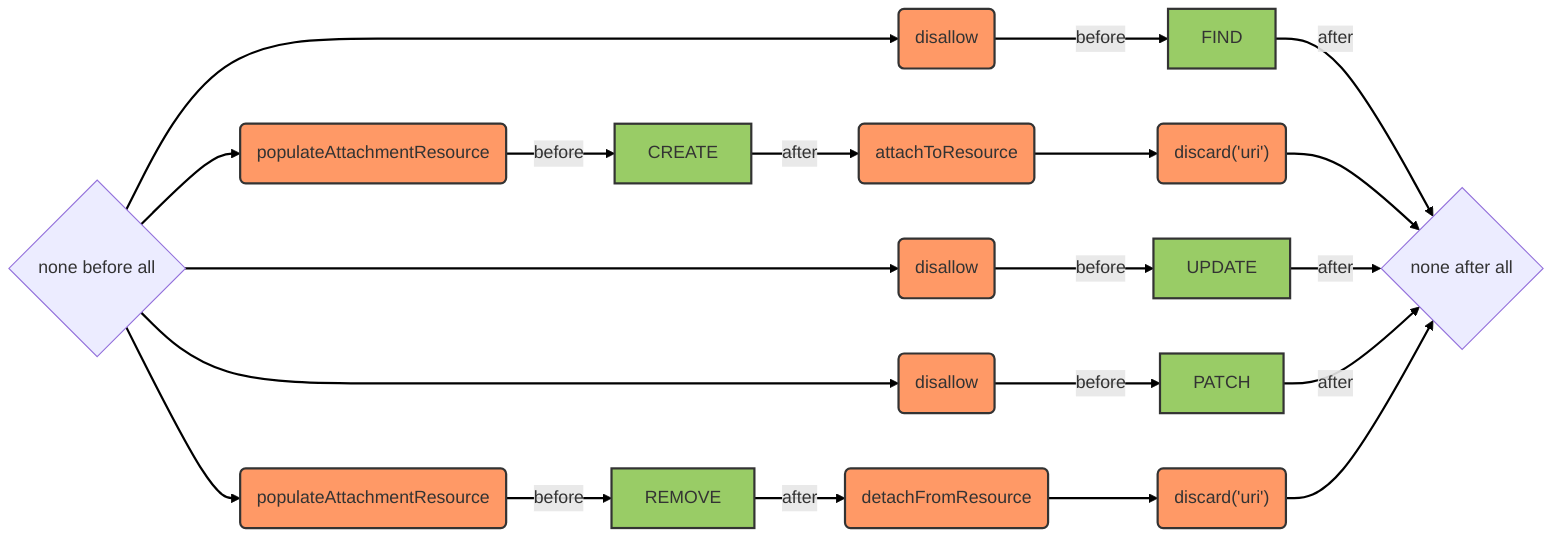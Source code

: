 graph LR
	before{none before all}

    after{none after all}

    before --> hook1(disallow)
    hook1 -->|before| FIND[FIND]
    FIND -->|after| after

    before --> hook2(populateAttachmentResource)
    hook2 -->|before| CREATE[CREATE]
    CREATE -->|after| hook3(attachToResource)
    hook3 --> hook4("discard('uri')")
    hook4 --> after
    
    before --> hook5(disallow)
    hook5 -->|before| UPDATE[UPDATE]
    UPDATE -->|after| after
    
    before --> hook6(disallow)
    hook6 -->|before| PATCH[PATCH]
    PATCH -->|after| after

    before --> hook7(populateAttachmentResource)
    hook7 -->|before| REMOVE[REMOVE]
    REMOVE -->|after| hook8(detachFromResource)
    hook8 --> hook9("discard('uri')")
    hook9 --> after

    linkStyle default stroke-width:2px,fill:none,stroke:black
    classDef hookClass fill:#f96,stroke:#333,stroke-width:2px
    class hook1,hook2,hook3,hook4,hook5,hook6,hook7,hook8,hook9 hookClass
    classDef operationClass fill:#9c6,stroke:#333,stroke-width:2px
    class FIND,GET,CREATE,UPDATE,PATCH,REMOVE operationClass